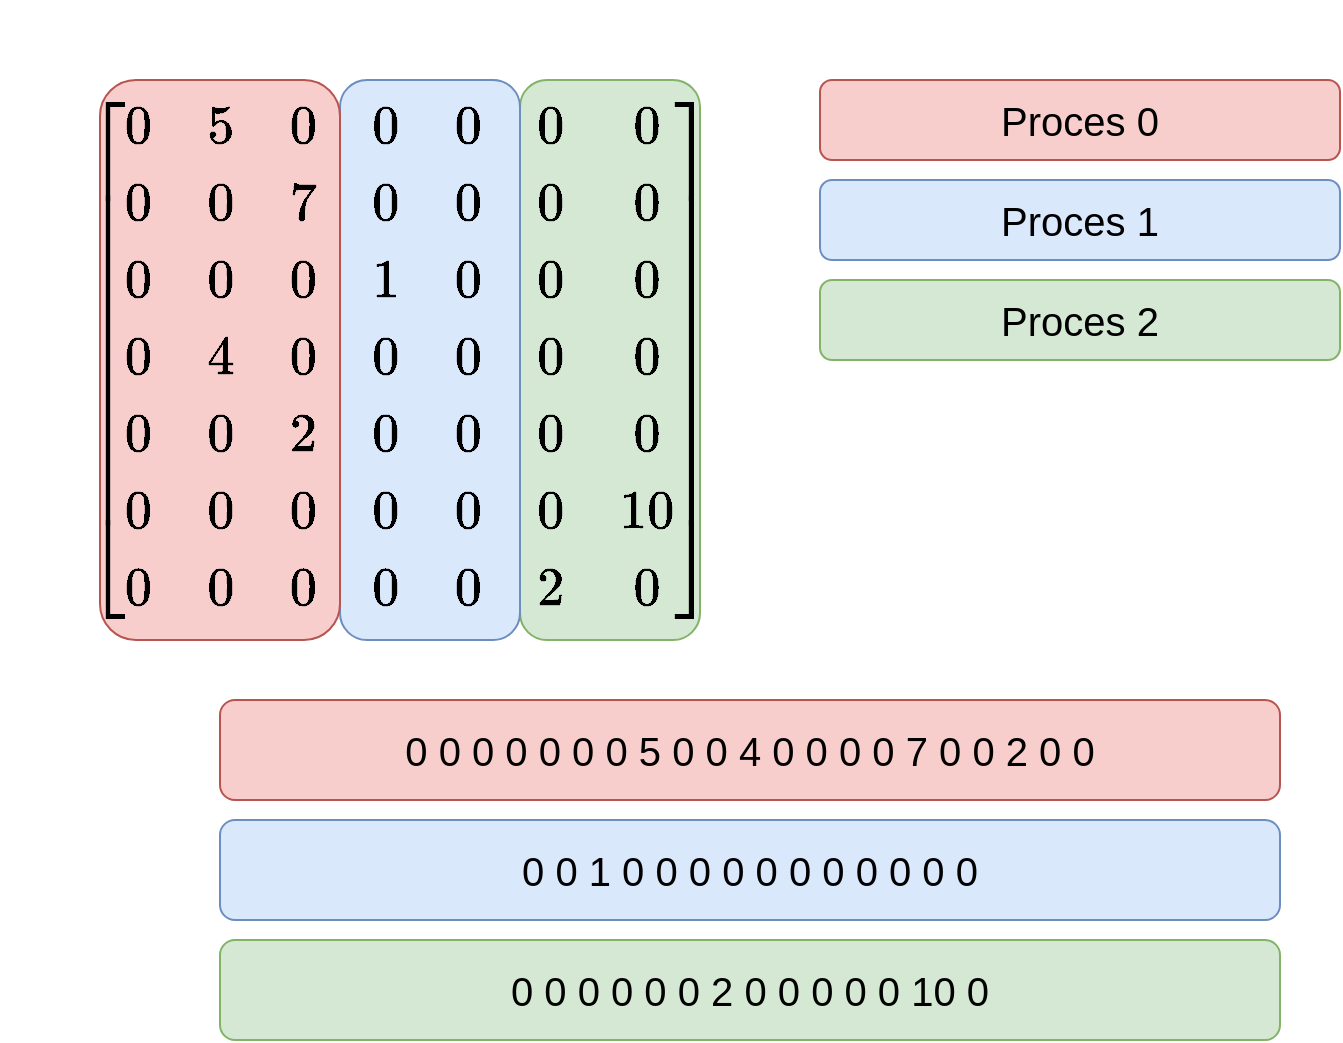 <mxfile version="12.9.14" type="device"><diagram id="zc5cc-KYKOapmjfeLOTI" name="Page-1"><mxGraphModel dx="2062" dy="1122" grid="1" gridSize="10" guides="1" tooltips="1" connect="1" arrows="1" fold="1" page="1" pageScale="1" pageWidth="700" pageHeight="600" math="1" shadow="0"><root><mxCell id="0"/><mxCell id="1" parent="0"/><mxCell id="Cyln-WO00MLxLj5-Dd-5-31" value="" style="rounded=1;whiteSpace=wrap;html=1;fillColor=#d5e8d4;fontSize=20;strokeColor=#82b366;" vertex="1" parent="1"><mxGeometry x="260" y="40" width="90" height="280" as="geometry"/></mxCell><mxCell id="Cyln-WO00MLxLj5-Dd-5-30" value="" style="rounded=1;whiteSpace=wrap;html=1;fillColor=#dae8fc;fontSize=20;strokeColor=#6c8ebf;" vertex="1" parent="1"><mxGeometry x="170" y="40" width="90" height="280" as="geometry"/></mxCell><mxCell id="Cyln-WO00MLxLj5-Dd-5-29" value="" style="rounded=1;whiteSpace=wrap;html=1;fillColor=#f8cecc;fontSize=20;strokeColor=#b85450;" vertex="1" parent="1"><mxGeometry x="50" y="40" width="120" height="280" as="geometry"/></mxCell><mxCell id="Cyln-WO00MLxLj5-Dd-5-33" value="Proces 0" style="rounded=1;whiteSpace=wrap;html=1;fillColor=#f8cecc;fontSize=20;strokeColor=#b85450;" vertex="1" parent="1"><mxGeometry x="410" y="40" width="260" height="40" as="geometry"/></mxCell><mxCell id="Cyln-WO00MLxLj5-Dd-5-34" value="Proces 1" style="rounded=1;whiteSpace=wrap;html=1;fillColor=#dae8fc;fontSize=20;strokeColor=#6c8ebf;" vertex="1" parent="1"><mxGeometry x="410" y="90" width="260" height="40" as="geometry"/></mxCell><mxCell id="Cyln-WO00MLxLj5-Dd-5-35" value="Proces 2" style="rounded=1;whiteSpace=wrap;html=1;fillColor=#d5e8d4;fontSize=20;strokeColor=#82b366;" vertex="1" parent="1"><mxGeometry x="410" y="140" width="260" height="40" as="geometry"/></mxCell><mxCell id="Cyln-WO00MLxLj5-Dd-5-36" value="0 0 0 0 0 0 0 5 0 0 4 0 0 0 0 7 0 0 2 0 0" style="rounded=1;whiteSpace=wrap;html=1;fillColor=#f8cecc;fontSize=20;strokeColor=#b85450;" vertex="1" parent="1"><mxGeometry x="110" y="350" width="530" height="50" as="geometry"/></mxCell><mxCell id="Cyln-WO00MLxLj5-Dd-5-38" value="0 0 1 0 0 0 0 0 0 0 0 0 0 0" style="rounded=1;whiteSpace=wrap;html=1;fillColor=#dae8fc;fontSize=20;strokeColor=#6c8ebf;" vertex="1" parent="1"><mxGeometry x="110" y="410" width="530" height="50" as="geometry"/></mxCell><mxCell id="Cyln-WO00MLxLj5-Dd-5-39" value="0 0 0 0 0 0 2 0 0 0 0 0 10 0" style="rounded=1;whiteSpace=wrap;html=1;fillColor=#d5e8d4;fontSize=20;strokeColor=#82b366;" vertex="1" parent="1"><mxGeometry x="110" y="470" width="530" height="50" as="geometry"/></mxCell><mxCell id="Cyln-WO00MLxLj5-Dd-5-18" value="&lt;font style=&quot;font-size: 23px&quot;&gt;$$\begin{bmatrix}&lt;br&gt;0 &amp;amp; 5 &amp;amp; 0 &amp;amp; 0 &amp;amp; 0 &amp;amp; 0 &amp;amp; 0 \\&amp;nbsp;&lt;br&gt;0 &amp;amp; 0 &amp;amp; 7 &amp;amp; 0 &amp;amp; 0 &amp;amp; 0 &amp;amp; 0 \\&amp;nbsp;&lt;br&gt;0 &amp;amp; 0 &amp;amp; 0 &amp;amp; 1 &amp;amp; 0 &amp;amp; 0 &amp;amp; 0 \\&amp;nbsp;&lt;br&gt;0 &amp;amp; 4 &amp;amp; 0 &amp;amp; 0 &amp;amp; 0 &amp;amp; 0 &amp;amp; 0 \\&amp;nbsp;&lt;br&gt;0 &amp;amp; 0 &amp;amp; 2 &amp;amp; 0 &amp;amp; 0 &amp;amp; 0 &amp;amp; 0 \\&amp;nbsp;&lt;br&gt;0 &amp;amp; 0 &amp;amp; 0 &amp;amp; 0 &amp;amp; 0 &amp;amp; 0 &amp;amp; 10 \\&amp;nbsp;&lt;br&gt;0 &amp;amp; 0 &amp;amp; 0 &amp;amp; 0 &amp;amp; 0 &amp;amp; 2 &amp;amp; 0&amp;nbsp;&lt;br&gt;\end{bmatrix}$$&lt;/font&gt;" style="rounded=0;whiteSpace=wrap;html=1;strokeColor=none;fillColor=none;" vertex="1" parent="1"><mxGeometry width="400" height="360" as="geometry"/></mxCell></root></mxGraphModel></diagram></mxfile>